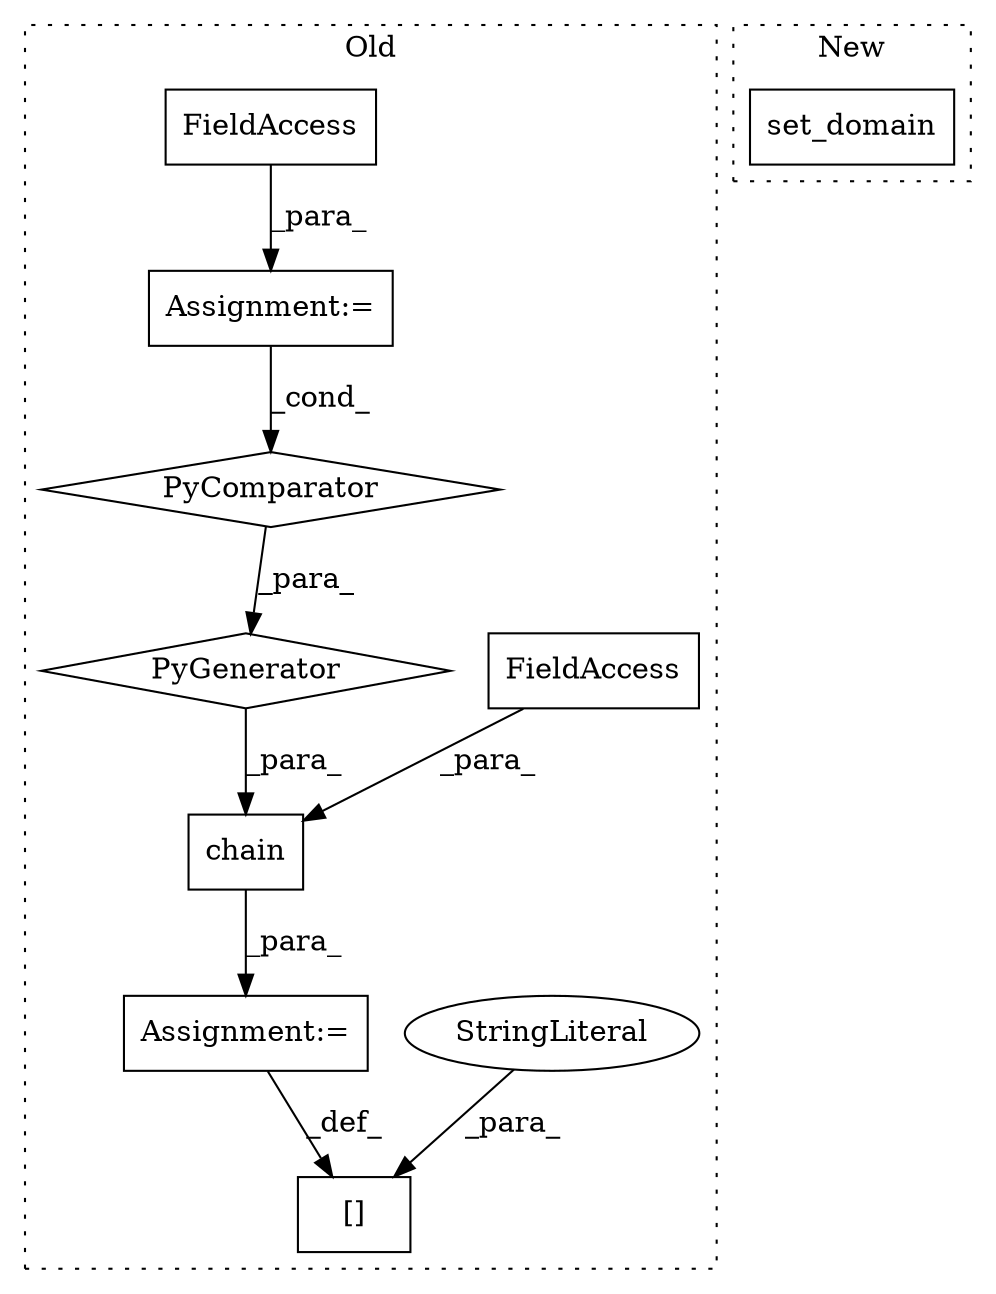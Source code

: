 digraph G {
subgraph cluster0 {
1 [label="chain" a="32" s="6028,6194" l="6,-3" shape="box"];
3 [label="PyComparator" a="113" s="6138" l="50" shape="diamond"];
4 [label="[]" a="2" s="5902,5929" l="11,1" shape="box"];
5 [label="FieldAccess" a="22" s="6034" l="25" shape="box"];
6 [label="PyGenerator" a="107" s="6071" l="123" shape="diamond"];
7 [label="StringLiteral" a="45" s="5913" l="16" shape="ellipse"];
8 [label="Assignment:=" a="7" s="6138" l="50" shape="box"];
9 [label="FieldAccess" a="22" s="6147" l="22" shape="box"];
10 [label="Assignment:=" a="7" s="6019" l="181" shape="box"];
label = "Old";
style="dotted";
}
subgraph cluster1 {
2 [label="set_domain" a="32" s="6021,6036" l="11,1" shape="box"];
label = "New";
style="dotted";
}
1 -> 10 [label="_para_"];
3 -> 6 [label="_para_"];
5 -> 1 [label="_para_"];
6 -> 1 [label="_para_"];
7 -> 4 [label="_para_"];
8 -> 3 [label="_cond_"];
9 -> 8 [label="_para_"];
10 -> 4 [label="_def_"];
}